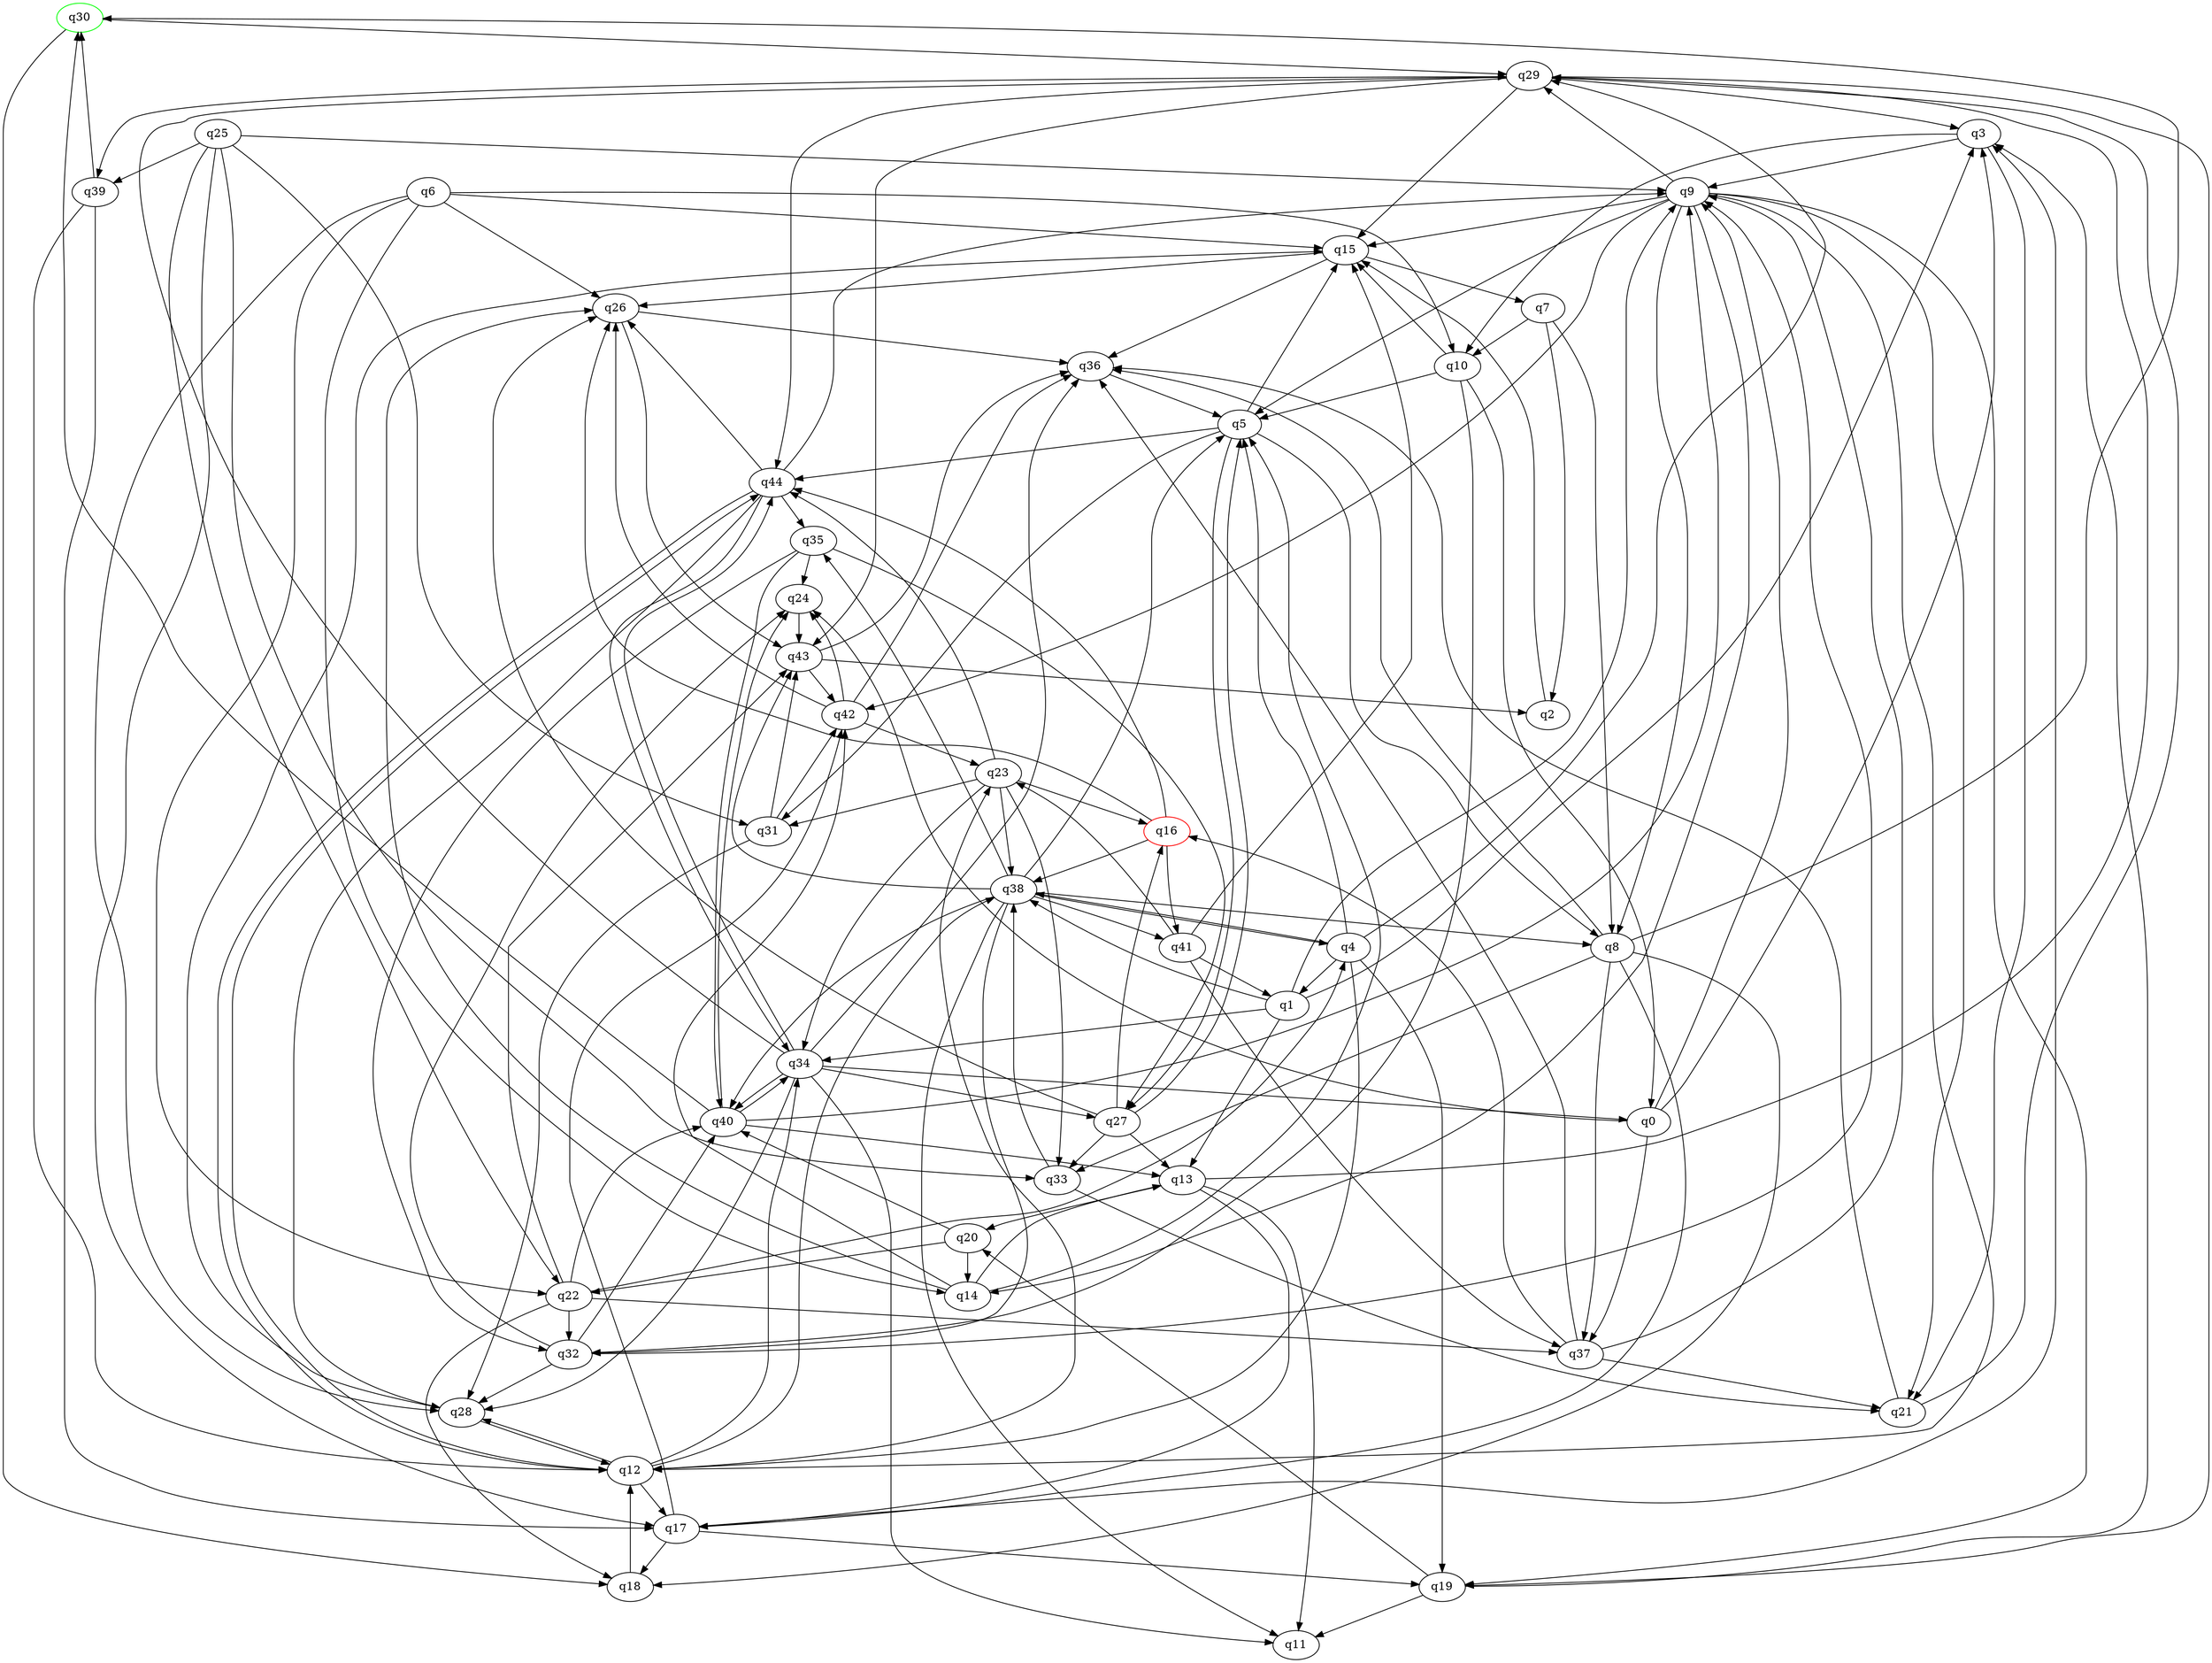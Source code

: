 digraph A{
q30 [initial=1,color=green];
q16 [final=1,color=red];
q0 -> q3;
q0 -> q9;
q0 -> q24;
q0 -> q37;
q1 -> q3;
q1 -> q9;
q1 -> q13;
q1 -> q34;
q1 -> q38;
q2 -> q15;
q3 -> q9;
q3 -> q10;
q3 -> q21;
q4 -> q1;
q4 -> q5;
q4 -> q12;
q4 -> q19;
q4 -> q29;
q4 -> q38;
q5 -> q8;
q5 -> q15;
q5 -> q27;
q5 -> q31;
q5 -> q44;
q6 -> q10;
q6 -> q14;
q6 -> q15;
q6 -> q22;
q6 -> q26;
q6 -> q28;
q7 -> q2;
q7 -> q8;
q7 -> q10;
q8 -> q17;
q8 -> q18;
q8 -> q30;
q8 -> q33;
q8 -> q36;
q8 -> q37;
q9 -> q5;
q9 -> q8;
q9 -> q12;
q9 -> q14;
q9 -> q15;
q9 -> q19;
q9 -> q21;
q9 -> q29;
q9 -> q42;
q10 -> q0;
q10 -> q5;
q10 -> q15;
q10 -> q32;
q12 -> q17;
q12 -> q23;
q12 -> q28;
q12 -> q34;
q12 -> q38;
q12 -> q44;
q13 -> q11;
q13 -> q17;
q13 -> q20;
q13 -> q29;
q14 -> q5;
q14 -> q13;
q14 -> q26;
q14 -> q42;
q15 -> q7;
q15 -> q26;
q15 -> q36;
q16 -> q26;
q16 -> q38;
q16 -> q41;
q16 -> q44;
q17 -> q3;
q17 -> q18;
q17 -> q19;
q17 -> q42;
q18 -> q12;
q19 -> q3;
q19 -> q11;
q19 -> q20;
q20 -> q14;
q20 -> q22;
q20 -> q40;
q21 -> q29;
q21 -> q36;
q22 -> q4;
q22 -> q18;
q22 -> q32;
q22 -> q37;
q22 -> q40;
q22 -> q43;
q23 -> q16;
q23 -> q31;
q23 -> q33;
q23 -> q34;
q23 -> q38;
q23 -> q44;
q24 -> q43;
q25 -> q9;
q25 -> q17;
q25 -> q22;
q25 -> q31;
q25 -> q33;
q25 -> q39;
q26 -> q36;
q26 -> q43;
q27 -> q5;
q27 -> q13;
q27 -> q16;
q27 -> q26;
q27 -> q33;
q28 -> q12;
q28 -> q15;
q29 -> q3;
q29 -> q15;
q29 -> q19;
q29 -> q39;
q29 -> q43;
q29 -> q44;
q30 -> q18;
q30 -> q29;
q31 -> q28;
q31 -> q42;
q31 -> q43;
q32 -> q9;
q32 -> q24;
q32 -> q28;
q32 -> q40;
q33 -> q21;
q33 -> q38;
q34 -> q0;
q34 -> q11;
q34 -> q27;
q34 -> q28;
q34 -> q29;
q34 -> q36;
q34 -> q40;
q34 -> q44;
q35 -> q24;
q35 -> q27;
q35 -> q32;
q35 -> q40;
q36 -> q5;
q37 -> q9;
q37 -> q16;
q37 -> q21;
q37 -> q36;
q38 -> q4;
q38 -> q5;
q38 -> q8;
q38 -> q11;
q38 -> q32;
q38 -> q35;
q38 -> q40;
q38 -> q41;
q38 -> q43;
q39 -> q12;
q39 -> q17;
q39 -> q30;
q40 -> q9;
q40 -> q13;
q40 -> q24;
q40 -> q30;
q40 -> q34;
q41 -> q1;
q41 -> q15;
q41 -> q23;
q41 -> q37;
q42 -> q23;
q42 -> q24;
q42 -> q26;
q42 -> q36;
q43 -> q2;
q43 -> q36;
q43 -> q42;
q44 -> q9;
q44 -> q12;
q44 -> q26;
q44 -> q28;
q44 -> q34;
q44 -> q35;
}
